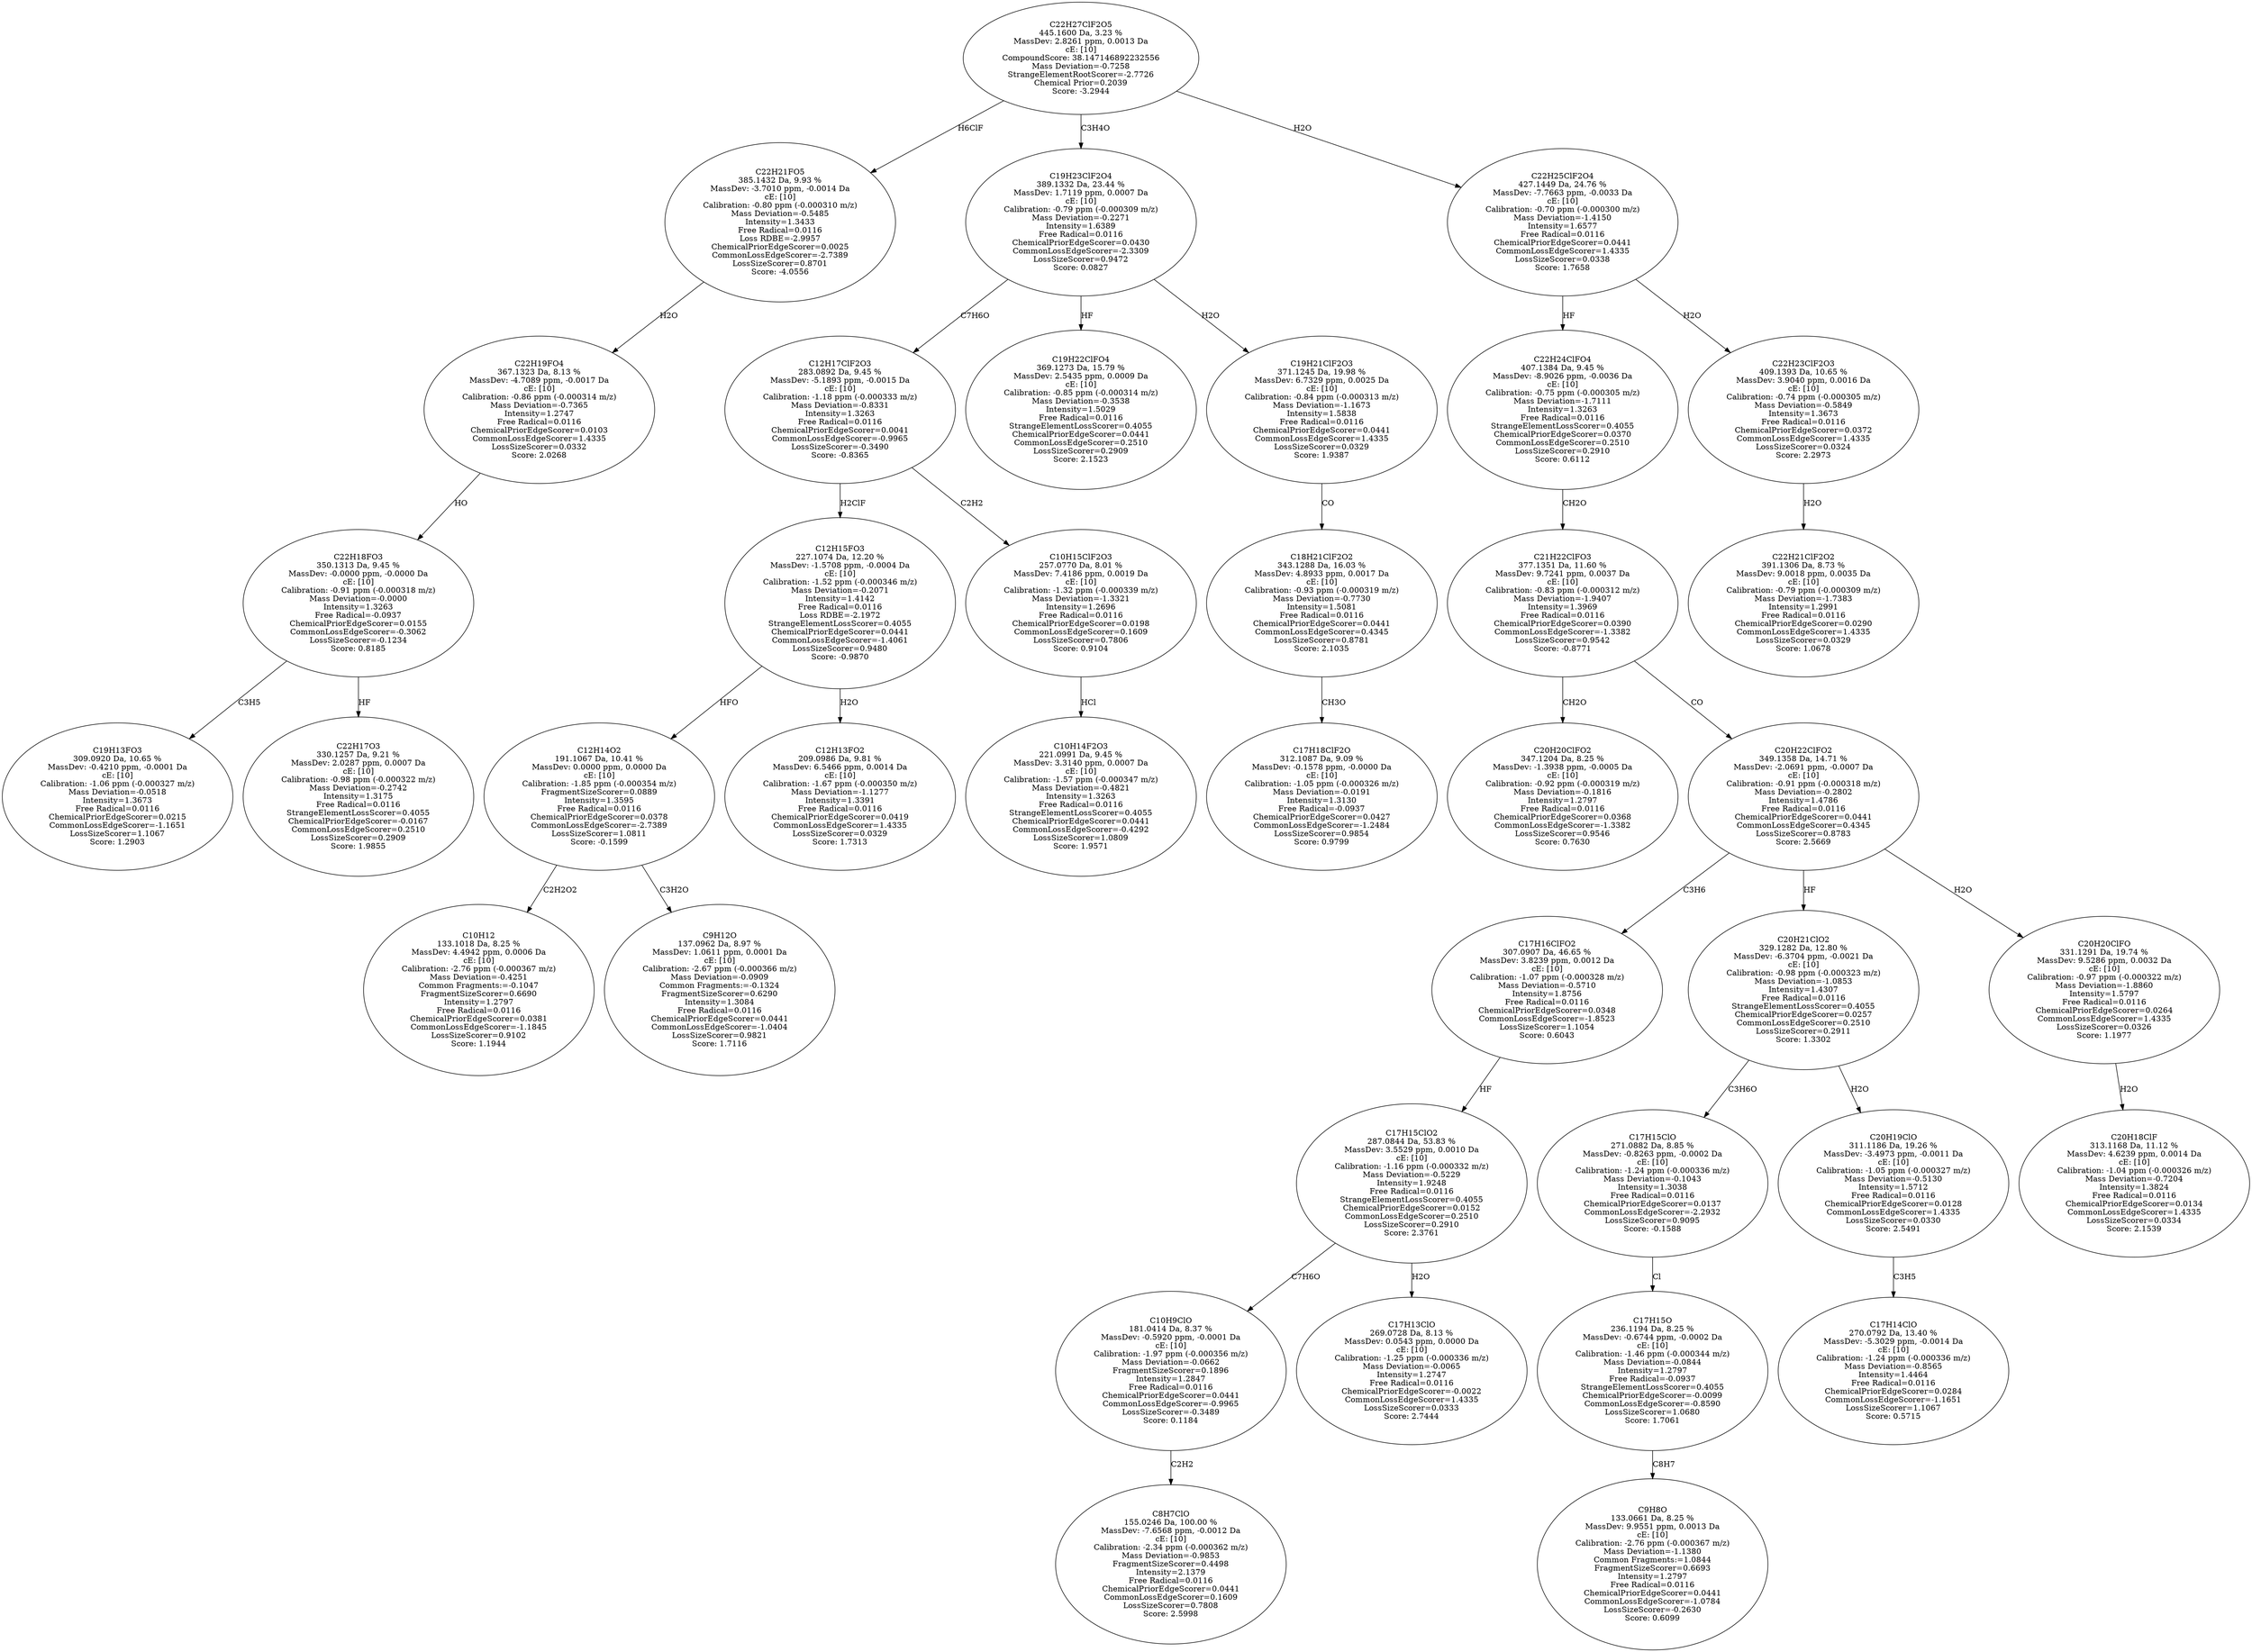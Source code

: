 strict digraph {
v1 [label="C19H13FO3\n309.0920 Da, 10.65 %\nMassDev: -0.4210 ppm, -0.0001 Da\ncE: [10]\nCalibration: -1.06 ppm (-0.000327 m/z)\nMass Deviation=-0.0518\nIntensity=1.3673\nFree Radical=0.0116\nChemicalPriorEdgeScorer=0.0215\nCommonLossEdgeScorer=-1.1651\nLossSizeScorer=1.1067\nScore: 1.2903"];
v2 [label="C22H17O3\n330.1257 Da, 9.21 %\nMassDev: 2.0287 ppm, 0.0007 Da\ncE: [10]\nCalibration: -0.98 ppm (-0.000322 m/z)\nMass Deviation=-0.2742\nIntensity=1.3175\nFree Radical=0.0116\nStrangeElementLossScorer=0.4055\nChemicalPriorEdgeScorer=-0.0167\nCommonLossEdgeScorer=0.2510\nLossSizeScorer=0.2909\nScore: 1.9855"];
v3 [label="C22H18FO3\n350.1313 Da, 9.45 %\nMassDev: -0.0000 ppm, -0.0000 Da\ncE: [10]\nCalibration: -0.91 ppm (-0.000318 m/z)\nMass Deviation=-0.0000\nIntensity=1.3263\nFree Radical=-0.0937\nChemicalPriorEdgeScorer=0.0155\nCommonLossEdgeScorer=-0.3062\nLossSizeScorer=-0.1234\nScore: 0.8185"];
v4 [label="C22H19FO4\n367.1323 Da, 8.13 %\nMassDev: -4.7089 ppm, -0.0017 Da\ncE: [10]\nCalibration: -0.86 ppm (-0.000314 m/z)\nMass Deviation=-0.7365\nIntensity=1.2747\nFree Radical=0.0116\nChemicalPriorEdgeScorer=0.0103\nCommonLossEdgeScorer=1.4335\nLossSizeScorer=0.0332\nScore: 2.0268"];
v5 [label="C22H21FO5\n385.1432 Da, 9.93 %\nMassDev: -3.7010 ppm, -0.0014 Da\ncE: [10]\nCalibration: -0.80 ppm (-0.000310 m/z)\nMass Deviation=-0.5485\nIntensity=1.3433\nFree Radical=0.0116\nLoss RDBE=-2.9957\nChemicalPriorEdgeScorer=0.0025\nCommonLossEdgeScorer=-2.7389\nLossSizeScorer=0.8701\nScore: -4.0556"];
v6 [label="C10H12\n133.1018 Da, 8.25 %\nMassDev: 4.4942 ppm, 0.0006 Da\ncE: [10]\nCalibration: -2.76 ppm (-0.000367 m/z)\nMass Deviation=-0.4251\nCommon Fragments:=-0.1047\nFragmentSizeScorer=0.6690\nIntensity=1.2797\nFree Radical=0.0116\nChemicalPriorEdgeScorer=0.0381\nCommonLossEdgeScorer=-1.1845\nLossSizeScorer=0.9102\nScore: 1.1944"];
v7 [label="C9H12O\n137.0962 Da, 8.97 %\nMassDev: 1.0611 ppm, 0.0001 Da\ncE: [10]\nCalibration: -2.67 ppm (-0.000366 m/z)\nMass Deviation=-0.0909\nCommon Fragments:=-0.1324\nFragmentSizeScorer=0.6290\nIntensity=1.3084\nFree Radical=0.0116\nChemicalPriorEdgeScorer=0.0441\nCommonLossEdgeScorer=-1.0404\nLossSizeScorer=0.9821\nScore: 1.7116"];
v8 [label="C12H14O2\n191.1067 Da, 10.41 %\nMassDev: 0.0000 ppm, 0.0000 Da\ncE: [10]\nCalibration: -1.85 ppm (-0.000354 m/z)\nFragmentSizeScorer=0.0889\nIntensity=1.3595\nFree Radical=0.0116\nChemicalPriorEdgeScorer=0.0378\nCommonLossEdgeScorer=-2.7389\nLossSizeScorer=1.0811\nScore: -0.1599"];
v9 [label="C12H13FO2\n209.0986 Da, 9.81 %\nMassDev: 6.5466 ppm, 0.0014 Da\ncE: [10]\nCalibration: -1.67 ppm (-0.000350 m/z)\nMass Deviation=-1.1277\nIntensity=1.3391\nFree Radical=0.0116\nChemicalPriorEdgeScorer=0.0419\nCommonLossEdgeScorer=1.4335\nLossSizeScorer=0.0329\nScore: 1.7313"];
v10 [label="C12H15FO3\n227.1074 Da, 12.20 %\nMassDev: -1.5708 ppm, -0.0004 Da\ncE: [10]\nCalibration: -1.52 ppm (-0.000346 m/z)\nMass Deviation=-0.2071\nIntensity=1.4142\nFree Radical=0.0116\nLoss RDBE=-2.1972\nStrangeElementLossScorer=0.4055\nChemicalPriorEdgeScorer=0.0441\nCommonLossEdgeScorer=-1.4061\nLossSizeScorer=0.9480\nScore: -0.9870"];
v11 [label="C10H14F2O3\n221.0991 Da, 9.45 %\nMassDev: 3.3140 ppm, 0.0007 Da\ncE: [10]\nCalibration: -1.57 ppm (-0.000347 m/z)\nMass Deviation=-0.4821\nIntensity=1.3263\nFree Radical=0.0116\nStrangeElementLossScorer=0.4055\nChemicalPriorEdgeScorer=0.0441\nCommonLossEdgeScorer=-0.4292\nLossSizeScorer=1.0809\nScore: 1.9571"];
v12 [label="C10H15ClF2O3\n257.0770 Da, 8.01 %\nMassDev: 7.4186 ppm, 0.0019 Da\ncE: [10]\nCalibration: -1.32 ppm (-0.000339 m/z)\nMass Deviation=-1.3321\nIntensity=1.2696\nFree Radical=0.0116\nChemicalPriorEdgeScorer=0.0198\nCommonLossEdgeScorer=0.1609\nLossSizeScorer=0.7806\nScore: 0.9104"];
v13 [label="C12H17ClF2O3\n283.0892 Da, 9.45 %\nMassDev: -5.1893 ppm, -0.0015 Da\ncE: [10]\nCalibration: -1.18 ppm (-0.000333 m/z)\nMass Deviation=-0.8331\nIntensity=1.3263\nFree Radical=0.0116\nChemicalPriorEdgeScorer=0.0041\nCommonLossEdgeScorer=-0.9965\nLossSizeScorer=-0.3490\nScore: -0.8365"];
v14 [label="C19H22ClFO4\n369.1273 Da, 15.79 %\nMassDev: 2.5435 ppm, 0.0009 Da\ncE: [10]\nCalibration: -0.85 ppm (-0.000314 m/z)\nMass Deviation=-0.3538\nIntensity=1.5029\nFree Radical=0.0116\nStrangeElementLossScorer=0.4055\nChemicalPriorEdgeScorer=0.0441\nCommonLossEdgeScorer=0.2510\nLossSizeScorer=0.2909\nScore: 2.1523"];
v15 [label="C17H18ClF2O\n312.1087 Da, 9.09 %\nMassDev: -0.1578 ppm, -0.0000 Da\ncE: [10]\nCalibration: -1.05 ppm (-0.000326 m/z)\nMass Deviation=-0.0191\nIntensity=1.3130\nFree Radical=-0.0937\nChemicalPriorEdgeScorer=0.0427\nCommonLossEdgeScorer=-1.2484\nLossSizeScorer=0.9854\nScore: 0.9799"];
v16 [label="C18H21ClF2O2\n343.1288 Da, 16.03 %\nMassDev: 4.8933 ppm, 0.0017 Da\ncE: [10]\nCalibration: -0.93 ppm (-0.000319 m/z)\nMass Deviation=-0.7730\nIntensity=1.5081\nFree Radical=0.0116\nChemicalPriorEdgeScorer=0.0441\nCommonLossEdgeScorer=0.4345\nLossSizeScorer=0.8781\nScore: 2.1035"];
v17 [label="C19H21ClF2O3\n371.1245 Da, 19.98 %\nMassDev: 6.7329 ppm, 0.0025 Da\ncE: [10]\nCalibration: -0.84 ppm (-0.000313 m/z)\nMass Deviation=-1.1673\nIntensity=1.5838\nFree Radical=0.0116\nChemicalPriorEdgeScorer=0.0441\nCommonLossEdgeScorer=1.4335\nLossSizeScorer=0.0329\nScore: 1.9387"];
v18 [label="C19H23ClF2O4\n389.1332 Da, 23.44 %\nMassDev: 1.7119 ppm, 0.0007 Da\ncE: [10]\nCalibration: -0.79 ppm (-0.000309 m/z)\nMass Deviation=-0.2271\nIntensity=1.6389\nFree Radical=0.0116\nChemicalPriorEdgeScorer=0.0430\nCommonLossEdgeScorer=-2.3309\nLossSizeScorer=0.9472\nScore: 0.0827"];
v19 [label="C20H20ClFO2\n347.1204 Da, 8.25 %\nMassDev: -1.3938 ppm, -0.0005 Da\ncE: [10]\nCalibration: -0.92 ppm (-0.000319 m/z)\nMass Deviation=-0.1816\nIntensity=1.2797\nFree Radical=0.0116\nChemicalPriorEdgeScorer=0.0368\nCommonLossEdgeScorer=-1.3382\nLossSizeScorer=0.9546\nScore: 0.7630"];
v20 [label="C8H7ClO\n155.0246 Da, 100.00 %\nMassDev: -7.6568 ppm, -0.0012 Da\ncE: [10]\nCalibration: -2.34 ppm (-0.000362 m/z)\nMass Deviation=-0.9853\nFragmentSizeScorer=0.4498\nIntensity=2.1379\nFree Radical=0.0116\nChemicalPriorEdgeScorer=0.0441\nCommonLossEdgeScorer=0.1609\nLossSizeScorer=0.7808\nScore: 2.5998"];
v21 [label="C10H9ClO\n181.0414 Da, 8.37 %\nMassDev: -0.5920 ppm, -0.0001 Da\ncE: [10]\nCalibration: -1.97 ppm (-0.000356 m/z)\nMass Deviation=-0.0662\nFragmentSizeScorer=0.1896\nIntensity=1.2847\nFree Radical=0.0116\nChemicalPriorEdgeScorer=0.0441\nCommonLossEdgeScorer=-0.9965\nLossSizeScorer=-0.3489\nScore: 0.1184"];
v22 [label="C17H13ClO\n269.0728 Da, 8.13 %\nMassDev: 0.0543 ppm, 0.0000 Da\ncE: [10]\nCalibration: -1.25 ppm (-0.000336 m/z)\nMass Deviation=-0.0065\nIntensity=1.2747\nFree Radical=0.0116\nChemicalPriorEdgeScorer=-0.0022\nCommonLossEdgeScorer=1.4335\nLossSizeScorer=0.0333\nScore: 2.7444"];
v23 [label="C17H15ClO2\n287.0844 Da, 53.83 %\nMassDev: 3.5529 ppm, 0.0010 Da\ncE: [10]\nCalibration: -1.16 ppm (-0.000332 m/z)\nMass Deviation=-0.5229\nIntensity=1.9248\nFree Radical=0.0116\nStrangeElementLossScorer=0.4055\nChemicalPriorEdgeScorer=0.0152\nCommonLossEdgeScorer=0.2510\nLossSizeScorer=0.2910\nScore: 2.3761"];
v24 [label="C17H16ClFO2\n307.0907 Da, 46.65 %\nMassDev: 3.8239 ppm, 0.0012 Da\ncE: [10]\nCalibration: -1.07 ppm (-0.000328 m/z)\nMass Deviation=-0.5710\nIntensity=1.8756\nFree Radical=0.0116\nChemicalPriorEdgeScorer=0.0348\nCommonLossEdgeScorer=-1.8523\nLossSizeScorer=1.1054\nScore: 0.6043"];
v25 [label="C9H8O\n133.0661 Da, 8.25 %\nMassDev: 9.9551 ppm, 0.0013 Da\ncE: [10]\nCalibration: -2.76 ppm (-0.000367 m/z)\nMass Deviation=-1.1380\nCommon Fragments:=1.0844\nFragmentSizeScorer=0.6693\nIntensity=1.2797\nFree Radical=0.0116\nChemicalPriorEdgeScorer=0.0441\nCommonLossEdgeScorer=-1.0784\nLossSizeScorer=-0.2630\nScore: 0.6099"];
v26 [label="C17H15O\n236.1194 Da, 8.25 %\nMassDev: -0.6744 ppm, -0.0002 Da\ncE: [10]\nCalibration: -1.46 ppm (-0.000344 m/z)\nMass Deviation=-0.0844\nIntensity=1.2797\nFree Radical=-0.0937\nStrangeElementLossScorer=0.4055\nChemicalPriorEdgeScorer=-0.0099\nCommonLossEdgeScorer=-0.8590\nLossSizeScorer=1.0680\nScore: 1.7061"];
v27 [label="C17H15ClO\n271.0882 Da, 8.85 %\nMassDev: -0.8263 ppm, -0.0002 Da\ncE: [10]\nCalibration: -1.24 ppm (-0.000336 m/z)\nMass Deviation=-0.1043\nIntensity=1.3038\nFree Radical=0.0116\nChemicalPriorEdgeScorer=0.0137\nCommonLossEdgeScorer=-2.2932\nLossSizeScorer=0.9095\nScore: -0.1588"];
v28 [label="C17H14ClO\n270.0792 Da, 13.40 %\nMassDev: -5.3029 ppm, -0.0014 Da\ncE: [10]\nCalibration: -1.24 ppm (-0.000336 m/z)\nMass Deviation=-0.8565\nIntensity=1.4464\nFree Radical=0.0116\nChemicalPriorEdgeScorer=0.0284\nCommonLossEdgeScorer=-1.1651\nLossSizeScorer=1.1067\nScore: 0.5715"];
v29 [label="C20H19ClO\n311.1186 Da, 19.26 %\nMassDev: -3.4973 ppm, -0.0011 Da\ncE: [10]\nCalibration: -1.05 ppm (-0.000327 m/z)\nMass Deviation=-0.5130\nIntensity=1.5712\nFree Radical=0.0116\nChemicalPriorEdgeScorer=0.0128\nCommonLossEdgeScorer=1.4335\nLossSizeScorer=0.0330\nScore: 2.5491"];
v30 [label="C20H21ClO2\n329.1282 Da, 12.80 %\nMassDev: -6.3704 ppm, -0.0021 Da\ncE: [10]\nCalibration: -0.98 ppm (-0.000323 m/z)\nMass Deviation=-1.0853\nIntensity=1.4307\nFree Radical=0.0116\nStrangeElementLossScorer=0.4055\nChemicalPriorEdgeScorer=0.0257\nCommonLossEdgeScorer=0.2510\nLossSizeScorer=0.2911\nScore: 1.3302"];
v31 [label="C20H18ClF\n313.1168 Da, 11.12 %\nMassDev: 4.6239 ppm, 0.0014 Da\ncE: [10]\nCalibration: -1.04 ppm (-0.000326 m/z)\nMass Deviation=-0.7204\nIntensity=1.3824\nFree Radical=0.0116\nChemicalPriorEdgeScorer=0.0134\nCommonLossEdgeScorer=1.4335\nLossSizeScorer=0.0334\nScore: 2.1539"];
v32 [label="C20H20ClFO\n331.1291 Da, 19.74 %\nMassDev: 9.5286 ppm, 0.0032 Da\ncE: [10]\nCalibration: -0.97 ppm (-0.000322 m/z)\nMass Deviation=-1.8860\nIntensity=1.5797\nFree Radical=0.0116\nChemicalPriorEdgeScorer=0.0264\nCommonLossEdgeScorer=1.4335\nLossSizeScorer=0.0326\nScore: 1.1977"];
v33 [label="C20H22ClFO2\n349.1358 Da, 14.71 %\nMassDev: -2.0691 ppm, -0.0007 Da\ncE: [10]\nCalibration: -0.91 ppm (-0.000318 m/z)\nMass Deviation=-0.2802\nIntensity=1.4786\nFree Radical=0.0116\nChemicalPriorEdgeScorer=0.0441\nCommonLossEdgeScorer=0.4345\nLossSizeScorer=0.8783\nScore: 2.5669"];
v34 [label="C21H22ClFO3\n377.1351 Da, 11.60 %\nMassDev: 9.7241 ppm, 0.0037 Da\ncE: [10]\nCalibration: -0.83 ppm (-0.000312 m/z)\nMass Deviation=-1.9407\nIntensity=1.3969\nFree Radical=0.0116\nChemicalPriorEdgeScorer=0.0390\nCommonLossEdgeScorer=-1.3382\nLossSizeScorer=0.9542\nScore: -0.8771"];
v35 [label="C22H24ClFO4\n407.1384 Da, 9.45 %\nMassDev: -8.9026 ppm, -0.0036 Da\ncE: [10]\nCalibration: -0.75 ppm (-0.000305 m/z)\nMass Deviation=-1.7111\nIntensity=1.3263\nFree Radical=0.0116\nStrangeElementLossScorer=0.4055\nChemicalPriorEdgeScorer=0.0370\nCommonLossEdgeScorer=0.2510\nLossSizeScorer=0.2910\nScore: 0.6112"];
v36 [label="C22H21ClF2O2\n391.1306 Da, 8.73 %\nMassDev: 9.0018 ppm, 0.0035 Da\ncE: [10]\nCalibration: -0.79 ppm (-0.000309 m/z)\nMass Deviation=-1.7383\nIntensity=1.2991\nFree Radical=0.0116\nChemicalPriorEdgeScorer=0.0290\nCommonLossEdgeScorer=1.4335\nLossSizeScorer=0.0329\nScore: 1.0678"];
v37 [label="C22H23ClF2O3\n409.1393 Da, 10.65 %\nMassDev: 3.9040 ppm, 0.0016 Da\ncE: [10]\nCalibration: -0.74 ppm (-0.000305 m/z)\nMass Deviation=-0.5849\nIntensity=1.3673\nFree Radical=0.0116\nChemicalPriorEdgeScorer=0.0372\nCommonLossEdgeScorer=1.4335\nLossSizeScorer=0.0324\nScore: 2.2973"];
v38 [label="C22H25ClF2O4\n427.1449 Da, 24.76 %\nMassDev: -7.7663 ppm, -0.0033 Da\ncE: [10]\nCalibration: -0.70 ppm (-0.000300 m/z)\nMass Deviation=-1.4150\nIntensity=1.6577\nFree Radical=0.0116\nChemicalPriorEdgeScorer=0.0441\nCommonLossEdgeScorer=1.4335\nLossSizeScorer=0.0338\nScore: 1.7658"];
v39 [label="C22H27ClF2O5\n445.1600 Da, 3.23 %\nMassDev: 2.8261 ppm, 0.0013 Da\ncE: [10]\nCompoundScore: 38.147146892232556\nMass Deviation=-0.7258\nStrangeElementRootScorer=-2.7726\nChemical Prior=0.2039\nScore: -3.2944"];
v3 -> v1 [label="C3H5"];
v3 -> v2 [label="HF"];
v4 -> v3 [label="HO"];
v5 -> v4 [label="H2O"];
v39 -> v5 [label="H6ClF"];
v8 -> v6 [label="C2H2O2"];
v8 -> v7 [label="C3H2O"];
v10 -> v8 [label="HFO"];
v10 -> v9 [label="H2O"];
v13 -> v10 [label="H2ClF"];
v12 -> v11 [label="HCl"];
v13 -> v12 [label="C2H2"];
v18 -> v13 [label="C7H6O"];
v18 -> v14 [label="HF"];
v16 -> v15 [label="CH3O"];
v17 -> v16 [label="CO"];
v18 -> v17 [label="H2O"];
v39 -> v18 [label="C3H4O"];
v34 -> v19 [label="CH2O"];
v21 -> v20 [label="C2H2"];
v23 -> v21 [label="C7H6O"];
v23 -> v22 [label="H2O"];
v24 -> v23 [label="HF"];
v33 -> v24 [label="C3H6"];
v26 -> v25 [label="C8H7"];
v27 -> v26 [label="Cl"];
v30 -> v27 [label="C3H6O"];
v29 -> v28 [label="C3H5"];
v30 -> v29 [label="H2O"];
v33 -> v30 [label="HF"];
v32 -> v31 [label="H2O"];
v33 -> v32 [label="H2O"];
v34 -> v33 [label="CO"];
v35 -> v34 [label="CH2O"];
v38 -> v35 [label="HF"];
v37 -> v36 [label="H2O"];
v38 -> v37 [label="H2O"];
v39 -> v38 [label="H2O"];
}